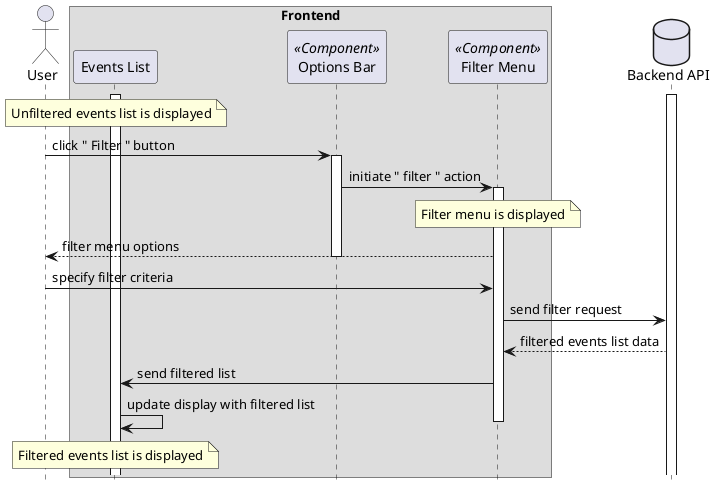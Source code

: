 @startuml "Filter Events"
hide footbox

actor User as user
box "Frontend"
participant "Events List" as eventlist
participant "Options Bar" as topmenu <<Component>>
participant "Filter Menu" as filter <<Component>>
end box
database "Backend API" as api

activate api

activate eventlist
note over eventlist : Unfiltered events list is displayed

user -> topmenu: click " Filter " button
activate topmenu

topmenu -> filter: initiate " filter " action
activate filter
note over filter: Filter menu is displayed

filter --> user: filter menu options
deactivate topmenu

user -> filter: specify filter criteria

filter -> api: send filter request

api --> filter: filtered events list data

filter -> eventlist: send filtered list

eventlist-> eventlist: update display with filtered list
deactivate filter

note over eventlist : Filtered events list is displayed

@enduml
